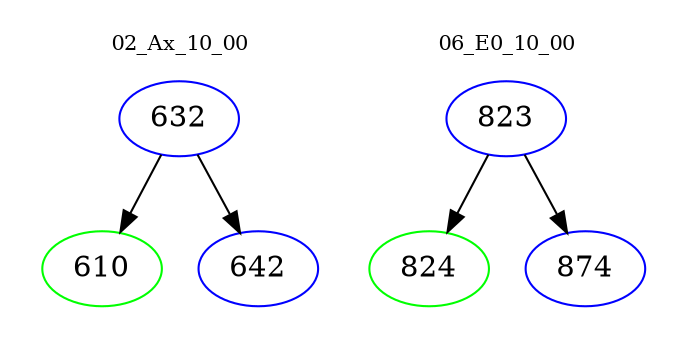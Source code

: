 digraph{
subgraph cluster_0 {
color = white
label = "02_Ax_10_00";
fontsize=10;
T0_632 [label="632", color="blue"]
T0_632 -> T0_610 [color="black"]
T0_610 [label="610", color="green"]
T0_632 -> T0_642 [color="black"]
T0_642 [label="642", color="blue"]
}
subgraph cluster_1 {
color = white
label = "06_E0_10_00";
fontsize=10;
T1_823 [label="823", color="blue"]
T1_823 -> T1_824 [color="black"]
T1_824 [label="824", color="green"]
T1_823 -> T1_874 [color="black"]
T1_874 [label="874", color="blue"]
}
}
